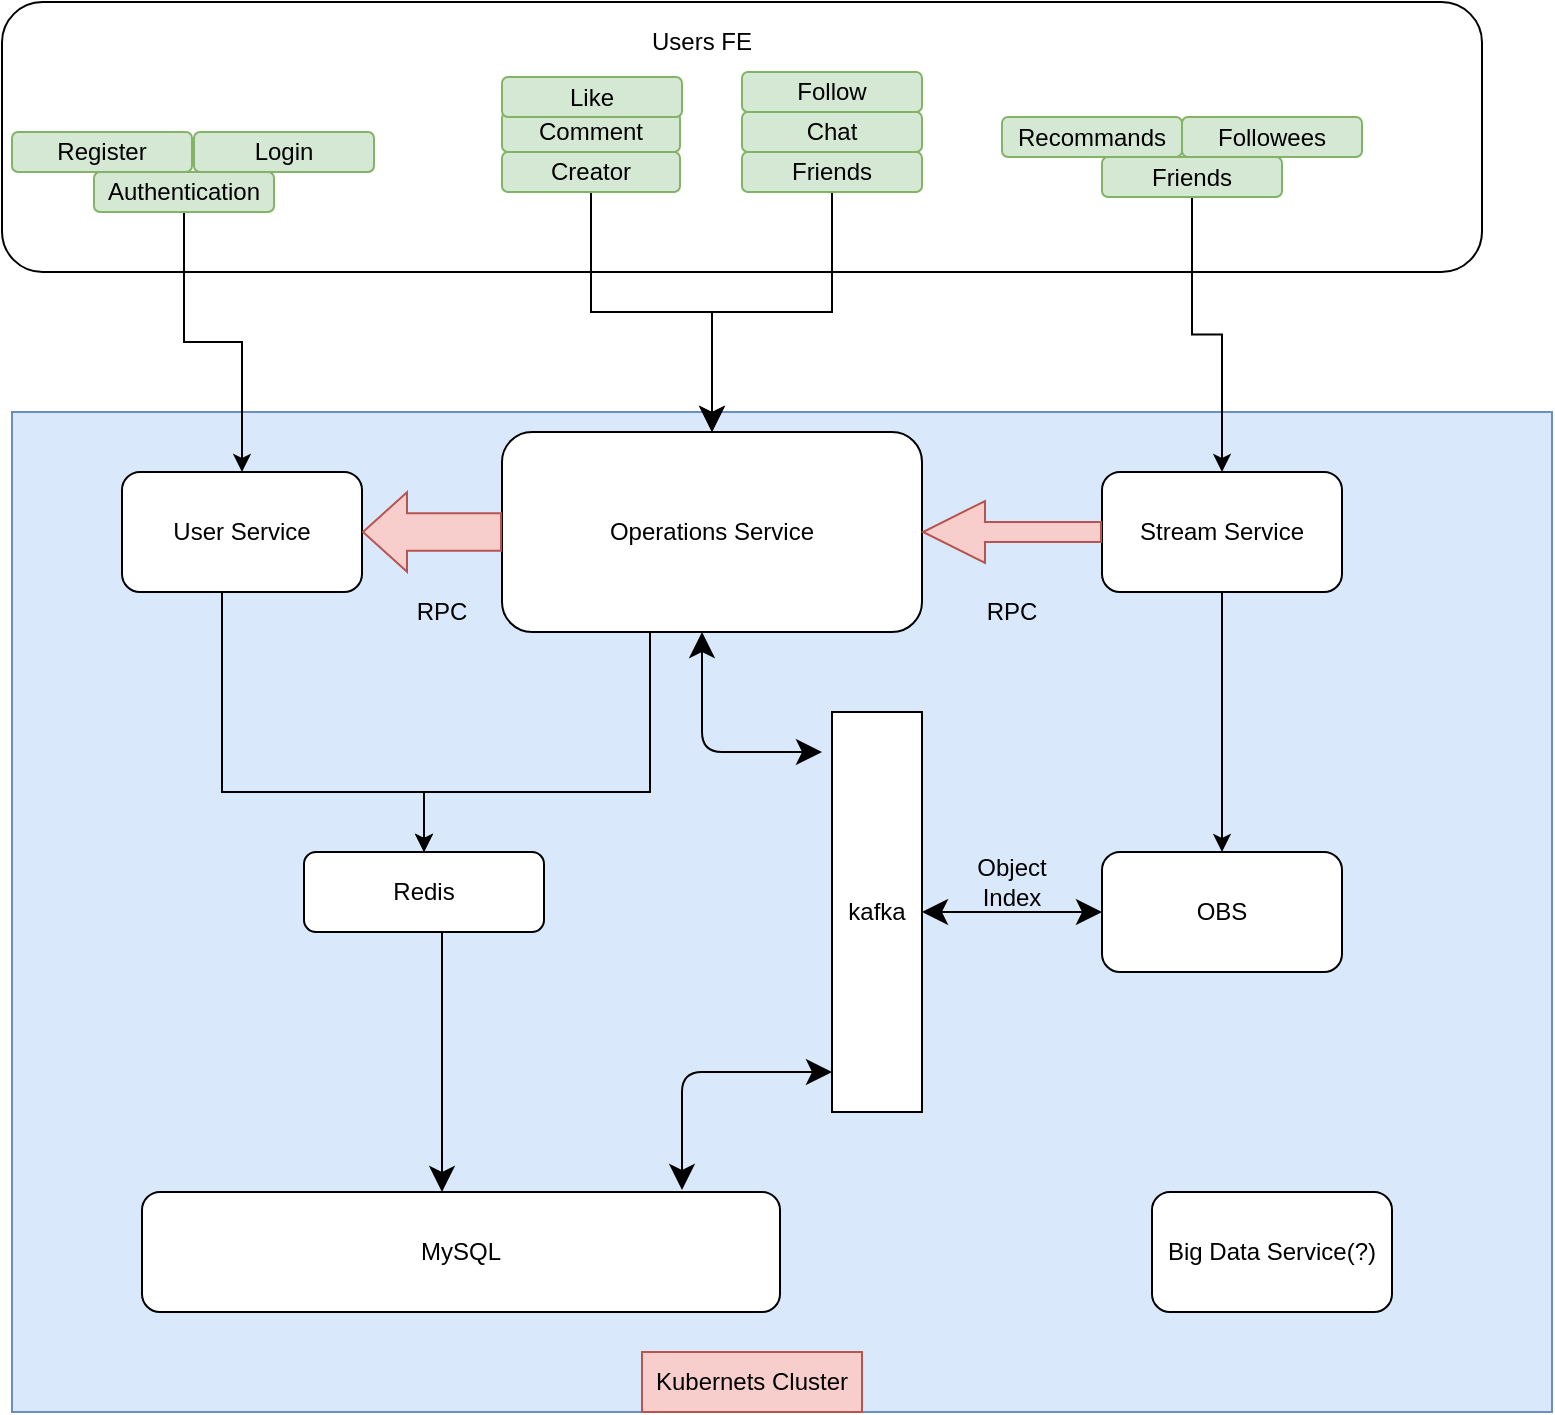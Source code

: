 <mxfile version="20.8.13" type="device"><diagram name="Page-1" id="R-oQhzFSv7XG-evyQhH9"><mxGraphModel dx="1235" dy="636" grid="1" gridSize="10" guides="1" tooltips="1" connect="1" arrows="1" fold="1" page="1" pageScale="1" pageWidth="827" pageHeight="1169" math="0" shadow="0"><root><mxCell id="0"/><mxCell id="1" parent="0"/><mxCell id="Akr3IfSS3m8vHxKkkIhM-1" value="" style="rounded=0;whiteSpace=wrap;html=1;fillColor=#dae8fc;strokeColor=#6c8ebf;" vertex="1" parent="1"><mxGeometry x="35" y="220" width="770" height="500" as="geometry"/></mxCell><mxCell id="Akr3IfSS3m8vHxKkkIhM-2" value="Kubernets Cluster" style="text;html=1;strokeColor=#b85450;fillColor=#f8cecc;align=center;verticalAlign=middle;whiteSpace=wrap;rounded=0;" vertex="1" parent="1"><mxGeometry x="350" y="690" width="110" height="30" as="geometry"/></mxCell><mxCell id="Akr3IfSS3m8vHxKkkIhM-73" style="edgeStyle=orthogonalEdgeStyle;rounded=0;orthogonalLoop=1;jettySize=auto;html=1;" edge="1" parent="1" source="Akr3IfSS3m8vHxKkkIhM-9" target="Akr3IfSS3m8vHxKkkIhM-27"><mxGeometry relative="1" as="geometry"><Array as="points"><mxPoint x="140" y="410"/><mxPoint x="241" y="410"/></Array></mxGeometry></mxCell><mxCell id="Akr3IfSS3m8vHxKkkIhM-9" value="User Service" style="rounded=1;whiteSpace=wrap;html=1;" vertex="1" parent="1"><mxGeometry x="90" y="250" width="120" height="60" as="geometry"/></mxCell><mxCell id="Akr3IfSS3m8vHxKkkIhM-74" style="edgeStyle=orthogonalEdgeStyle;rounded=0;orthogonalLoop=1;jettySize=auto;html=1;entryX=0.5;entryY=0;entryDx=0;entryDy=0;" edge="1" parent="1" source="Akr3IfSS3m8vHxKkkIhM-10" target="Akr3IfSS3m8vHxKkkIhM-27"><mxGeometry relative="1" as="geometry"><Array as="points"><mxPoint x="354" y="410"/><mxPoint x="241" y="410"/></Array></mxGeometry></mxCell><mxCell id="Akr3IfSS3m8vHxKkkIhM-105" style="endArrow=classic;startArrow=classic;html=1;fontFamily=Helvetica;fontSize=11;fontColor=default;align=center;startSize=10;endSize=10;strokeColor=default;edgeStyle=orthogonalEdgeStyle;" edge="1" parent="1" source="Akr3IfSS3m8vHxKkkIhM-10"><mxGeometry relative="1" as="geometry"><mxPoint x="440" y="390" as="targetPoint"/><Array as="points"><mxPoint x="380" y="390"/></Array></mxGeometry></mxCell><mxCell id="Akr3IfSS3m8vHxKkkIhM-10" value="Operations Service" style="rounded=1;whiteSpace=wrap;html=1;" vertex="1" parent="1"><mxGeometry x="280" y="230" width="210" height="100" as="geometry"/></mxCell><mxCell id="Akr3IfSS3m8vHxKkkIhM-72" style="edgeStyle=orthogonalEdgeStyle;rounded=0;orthogonalLoop=1;jettySize=auto;html=1;entryX=0.5;entryY=0;entryDx=0;entryDy=0;" edge="1" parent="1" source="Akr3IfSS3m8vHxKkkIhM-11" target="Akr3IfSS3m8vHxKkkIhM-28"><mxGeometry relative="1" as="geometry"><Array as="points"><mxPoint x="640" y="330"/><mxPoint x="640" y="330"/></Array></mxGeometry></mxCell><mxCell id="Akr3IfSS3m8vHxKkkIhM-11" value="Stream Service" style="rounded=1;whiteSpace=wrap;html=1;" vertex="1" parent="1"><mxGeometry x="580" y="250" width="120" height="60" as="geometry"/></mxCell><mxCell id="Akr3IfSS3m8vHxKkkIhM-26" value="MySQL" style="rounded=1;whiteSpace=wrap;html=1;" vertex="1" parent="1"><mxGeometry x="100" y="610" width="319" height="60" as="geometry"/></mxCell><mxCell id="Akr3IfSS3m8vHxKkkIhM-87" style="edgeStyle=orthogonalEdgeStyle;rounded=0;orthogonalLoop=1;jettySize=auto;html=1;startSize=10;endSize=10;" edge="1" parent="1" source="Akr3IfSS3m8vHxKkkIhM-27" target="Akr3IfSS3m8vHxKkkIhM-26"><mxGeometry relative="1" as="geometry"><Array as="points"><mxPoint x="250" y="500"/><mxPoint x="250" y="500"/></Array></mxGeometry></mxCell><mxCell id="Akr3IfSS3m8vHxKkkIhM-27" value="Redis" style="rounded=1;whiteSpace=wrap;html=1;glass=0;" vertex="1" parent="1"><mxGeometry x="181" y="440" width="120" height="40" as="geometry"/></mxCell><mxCell id="Akr3IfSS3m8vHxKkkIhM-28" value="OBS" style="rounded=1;whiteSpace=wrap;html=1;" vertex="1" parent="1"><mxGeometry x="580" y="440" width="120" height="60" as="geometry"/></mxCell><mxCell id="Akr3IfSS3m8vHxKkkIhM-29" value="" style="rounded=1;whiteSpace=wrap;html=1;glass=0;sketch=0;" vertex="1" parent="1"><mxGeometry x="30" y="15" width="740" height="135" as="geometry"/></mxCell><mxCell id="Akr3IfSS3m8vHxKkkIhM-36" value="Login" style="rounded=1;whiteSpace=wrap;html=1;glass=0;sketch=0;fillColor=#d5e8d4;strokeColor=#82b366;" vertex="1" parent="1"><mxGeometry x="126" y="80" width="90" height="20" as="geometry"/></mxCell><mxCell id="Akr3IfSS3m8vHxKkkIhM-38" value="Register" style="rounded=1;whiteSpace=wrap;html=1;glass=0;sketch=0;fillColor=#d5e8d4;strokeColor=#82b366;" vertex="1" parent="1"><mxGeometry x="35" y="80" width="90" height="20" as="geometry"/></mxCell><mxCell id="Akr3IfSS3m8vHxKkkIhM-56" style="edgeStyle=orthogonalEdgeStyle;rounded=0;orthogonalLoop=1;jettySize=auto;html=1;" edge="1" parent="1" source="Akr3IfSS3m8vHxKkkIhM-41" target="Akr3IfSS3m8vHxKkkIhM-9"><mxGeometry relative="1" as="geometry"><mxPoint x="120" y="260" as="targetPoint"/><Array as="points"/></mxGeometry></mxCell><mxCell id="Akr3IfSS3m8vHxKkkIhM-41" value="Authentication" style="rounded=1;whiteSpace=wrap;html=1;glass=0;sketch=0;fillColor=#d5e8d4;strokeColor=#82b366;" vertex="1" parent="1"><mxGeometry x="76" y="100" width="90" height="20" as="geometry"/></mxCell><mxCell id="Akr3IfSS3m8vHxKkkIhM-47" value="Chat" style="rounded=1;whiteSpace=wrap;html=1;glass=0;sketch=0;fillColor=#d5e8d4;strokeColor=#82b366;" vertex="1" parent="1"><mxGeometry x="400" y="70" width="90" height="20" as="geometry"/></mxCell><mxCell id="Akr3IfSS3m8vHxKkkIhM-48" value="Comment" style="rounded=1;whiteSpace=wrap;html=1;glass=0;sketch=0;fillColor=#d5e8d4;strokeColor=#82b366;" vertex="1" parent="1"><mxGeometry x="280" y="70" width="89" height="20" as="geometry"/></mxCell><mxCell id="Akr3IfSS3m8vHxKkkIhM-54" value="Follow" style="rounded=1;whiteSpace=wrap;html=1;glass=0;sketch=0;fillColor=#d5e8d4;strokeColor=#82b366;" vertex="1" parent="1"><mxGeometry x="400" y="50" width="90" height="20" as="geometry"/></mxCell><mxCell id="Akr3IfSS3m8vHxKkkIhM-60" value="Users FE" style="text;html=1;strokeColor=none;fillColor=none;align=center;verticalAlign=middle;whiteSpace=wrap;rounded=0;" vertex="1" parent="1"><mxGeometry x="350" y="20" width="60" height="30" as="geometry"/></mxCell><mxCell id="Akr3IfSS3m8vHxKkkIhM-61" value="Like" style="rounded=1;whiteSpace=wrap;html=1;glass=0;sketch=0;fillColor=#d5e8d4;strokeColor=#82b366;" vertex="1" parent="1"><mxGeometry x="280" y="52.5" width="90" height="20" as="geometry"/></mxCell><mxCell id="Akr3IfSS3m8vHxKkkIhM-65" value="Followees" style="rounded=1;whiteSpace=wrap;html=1;glass=0;sketch=0;fillColor=#d5e8d4;strokeColor=#82b366;" vertex="1" parent="1"><mxGeometry x="620" y="72.5" width="90" height="20" as="geometry"/></mxCell><mxCell id="Akr3IfSS3m8vHxKkkIhM-66" value="Recommands" style="rounded=1;whiteSpace=wrap;html=1;glass=0;sketch=0;fillColor=#d5e8d4;strokeColor=#82b366;" vertex="1" parent="1"><mxGeometry x="530" y="72.5" width="90" height="20" as="geometry"/></mxCell><mxCell id="Akr3IfSS3m8vHxKkkIhM-111" style="edgeStyle=orthogonalEdgeStyle;rounded=0;orthogonalLoop=1;jettySize=auto;html=1;entryX=0.5;entryY=0;entryDx=0;entryDy=0;startSize=10;endSize=10;" edge="1" parent="1" source="Akr3IfSS3m8vHxKkkIhM-67" target="Akr3IfSS3m8vHxKkkIhM-10"><mxGeometry relative="1" as="geometry"/></mxCell><mxCell id="Akr3IfSS3m8vHxKkkIhM-67" value="Friends" style="rounded=1;whiteSpace=wrap;html=1;glass=0;sketch=0;fillColor=#d5e8d4;strokeColor=#82b366;" vertex="1" parent="1"><mxGeometry x="400" y="90" width="90" height="20" as="geometry"/></mxCell><mxCell id="Akr3IfSS3m8vHxKkkIhM-70" style="edgeStyle=orthogonalEdgeStyle;rounded=0;orthogonalLoop=1;jettySize=auto;html=1;entryX=0.5;entryY=0;entryDx=0;entryDy=0;" edge="1" parent="1" source="Akr3IfSS3m8vHxKkkIhM-68" target="Akr3IfSS3m8vHxKkkIhM-11"><mxGeometry relative="1" as="geometry"/></mxCell><mxCell id="Akr3IfSS3m8vHxKkkIhM-68" value="Friends" style="rounded=1;whiteSpace=wrap;html=1;glass=0;sketch=0;fillColor=#d5e8d4;strokeColor=#82b366;" vertex="1" parent="1"><mxGeometry x="580" y="92.5" width="90" height="20" as="geometry"/></mxCell><mxCell id="Akr3IfSS3m8vHxKkkIhM-69" value="Big Data Service(?)" style="rounded=1;whiteSpace=wrap;html=1;" vertex="1" parent="1"><mxGeometry x="605" y="610" width="120" height="60" as="geometry"/></mxCell><mxCell id="Akr3IfSS3m8vHxKkkIhM-78" value="" style="shape=flexArrow;endArrow=classic;html=1;rounded=0;startSize=10;endSize=7;entryX=1;entryY=0.5;entryDx=0;entryDy=0;fillColor=#f8cecc;strokeColor=#b85450;exitX=0;exitY=0.5;exitDx=0;exitDy=0;width=18.824;" edge="1" parent="1" source="Akr3IfSS3m8vHxKkkIhM-10" target="Akr3IfSS3m8vHxKkkIhM-9"><mxGeometry width="50" height="50" relative="1" as="geometry"><mxPoint x="280" y="340" as="sourcePoint"/><mxPoint x="223.289" y="340" as="targetPoint"/></mxGeometry></mxCell><mxCell id="Akr3IfSS3m8vHxKkkIhM-79" value="" style="shape=flexArrow;endArrow=classic;html=1;rounded=0;startSize=10;endSize=10;entryX=1;entryY=0.5;entryDx=0;entryDy=0;exitX=0;exitY=0.5;exitDx=0;exitDy=0;fillColor=#f8cecc;strokeColor=#b85450;" edge="1" parent="1" source="Akr3IfSS3m8vHxKkkIhM-11" target="Akr3IfSS3m8vHxKkkIhM-10"><mxGeometry width="50" height="50" relative="1" as="geometry"><mxPoint x="500" y="340" as="sourcePoint"/><mxPoint x="510" y="330" as="targetPoint"/></mxGeometry></mxCell><mxCell id="Akr3IfSS3m8vHxKkkIhM-80" value="RPC" style="text;html=1;strokeColor=none;fillColor=none;align=center;verticalAlign=middle;whiteSpace=wrap;rounded=0;" vertex="1" parent="1"><mxGeometry x="220" y="310" width="60" height="20" as="geometry"/></mxCell><mxCell id="Akr3IfSS3m8vHxKkkIhM-83" value="RPC" style="text;html=1;strokeColor=none;fillColor=none;align=center;verticalAlign=middle;whiteSpace=wrap;rounded=0;" vertex="1" parent="1"><mxGeometry x="505" y="310" width="60" height="20" as="geometry"/></mxCell><mxCell id="Akr3IfSS3m8vHxKkkIhM-89" value="" style="endArrow=classic;startArrow=classic;html=1;rounded=0;startSize=10;endSize=10;exitX=1;exitY=0.5;exitDx=0;exitDy=0;" edge="1" parent="1" source="Akr3IfSS3m8vHxKkkIhM-101" target="Akr3IfSS3m8vHxKkkIhM-28"><mxGeometry width="50" height="50" relative="1" as="geometry"><mxPoint x="480" y="680" as="sourcePoint"/><mxPoint x="530" y="630" as="targetPoint"/></mxGeometry></mxCell><mxCell id="Akr3IfSS3m8vHxKkkIhM-91" value="Object Index" style="text;html=1;strokeColor=none;fillColor=none;align=center;verticalAlign=middle;whiteSpace=wrap;rounded=0;" vertex="1" parent="1"><mxGeometry x="505" y="440" width="60" height="30" as="geometry"/></mxCell><mxCell id="Akr3IfSS3m8vHxKkkIhM-107" style="endArrow=classic;startArrow=classic;html=1;fontFamily=Helvetica;fontSize=11;fontColor=default;align=center;startSize=10;endSize=10;strokeColor=default;edgeStyle=orthogonalEdgeStyle;" edge="1" parent="1" source="Akr3IfSS3m8vHxKkkIhM-101"><mxGeometry relative="1" as="geometry"><mxPoint x="370" y="609" as="targetPoint"/><Array as="points"><mxPoint x="370" y="550"/><mxPoint x="370" y="609"/></Array></mxGeometry></mxCell><mxCell id="Akr3IfSS3m8vHxKkkIhM-101" value="kafka" style="rounded=0;whiteSpace=wrap;html=1;glass=0;sketch=0;" vertex="1" parent="1"><mxGeometry x="445" y="370" width="45" height="200" as="geometry"/></mxCell><mxCell id="Akr3IfSS3m8vHxKkkIhM-110" style="edgeStyle=orthogonalEdgeStyle;rounded=0;orthogonalLoop=1;jettySize=auto;html=1;startSize=10;endSize=10;" edge="1" parent="1" source="Akr3IfSS3m8vHxKkkIhM-108" target="Akr3IfSS3m8vHxKkkIhM-10"><mxGeometry relative="1" as="geometry"/></mxCell><mxCell id="Akr3IfSS3m8vHxKkkIhM-108" value="Creator" style="rounded=1;whiteSpace=wrap;html=1;glass=0;sketch=0;fillColor=#d5e8d4;strokeColor=#82b366;" vertex="1" parent="1"><mxGeometry x="280" y="90" width="89" height="20" as="geometry"/></mxCell></root></mxGraphModel></diagram></mxfile>